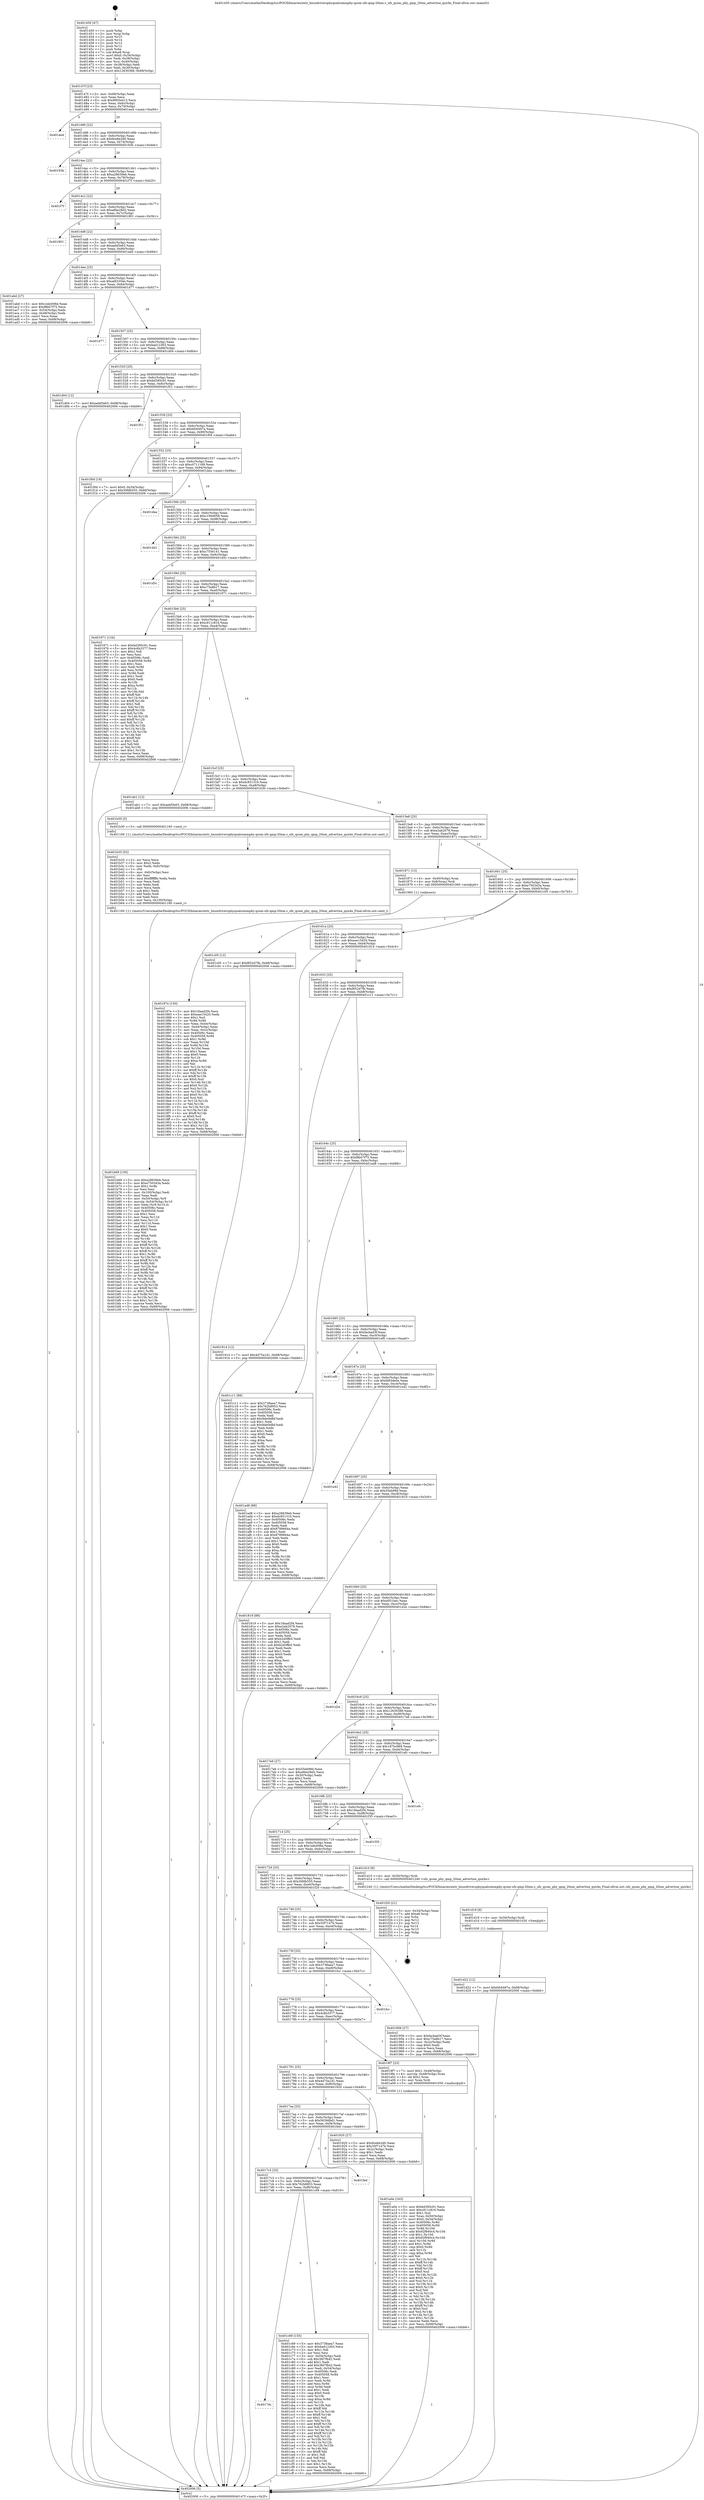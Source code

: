 digraph "0x401450" {
  label = "0x401450 (/mnt/c/Users/mathe/Desktop/tcc/POCII/binaries/extr_linuxdriversphyqualcommphy-qcom-ufs-qmp-20nm.c_ufs_qcom_phy_qmp_20nm_advertise_quirks_Final-ollvm.out::main(0))"
  labelloc = "t"
  node[shape=record]

  Entry [label="",width=0.3,height=0.3,shape=circle,fillcolor=black,style=filled]
  "0x40147f" [label="{
     0x40147f [23]\l
     | [instrs]\l
     &nbsp;&nbsp;0x40147f \<+3\>: mov -0x68(%rbp),%eax\l
     &nbsp;&nbsp;0x401482 \<+2\>: mov %eax,%ecx\l
     &nbsp;&nbsp;0x401484 \<+6\>: sub $0x9905e413,%ecx\l
     &nbsp;&nbsp;0x40148a \<+3\>: mov %eax,-0x6c(%rbp)\l
     &nbsp;&nbsp;0x40148d \<+3\>: mov %ecx,-0x70(%rbp)\l
     &nbsp;&nbsp;0x401490 \<+6\>: je 0000000000401ee4 \<main+0xa94\>\l
  }"]
  "0x401ee4" [label="{
     0x401ee4\l
  }", style=dashed]
  "0x401496" [label="{
     0x401496 [22]\l
     | [instrs]\l
     &nbsp;&nbsp;0x401496 \<+5\>: jmp 000000000040149b \<main+0x4b\>\l
     &nbsp;&nbsp;0x40149b \<+3\>: mov -0x6c(%rbp),%eax\l
     &nbsp;&nbsp;0x40149e \<+5\>: sub $0x9ce6e2d0,%eax\l
     &nbsp;&nbsp;0x4014a3 \<+3\>: mov %eax,-0x74(%rbp)\l
     &nbsp;&nbsp;0x4014a6 \<+6\>: je 000000000040193b \<main+0x4eb\>\l
  }"]
  Exit [label="",width=0.3,height=0.3,shape=circle,fillcolor=black,style=filled,peripheries=2]
  "0x40193b" [label="{
     0x40193b\l
  }", style=dashed]
  "0x4014ac" [label="{
     0x4014ac [22]\l
     | [instrs]\l
     &nbsp;&nbsp;0x4014ac \<+5\>: jmp 00000000004014b1 \<main+0x61\>\l
     &nbsp;&nbsp;0x4014b1 \<+3\>: mov -0x6c(%rbp),%eax\l
     &nbsp;&nbsp;0x4014b4 \<+5\>: sub $0xa28639eb,%eax\l
     &nbsp;&nbsp;0x4014b9 \<+3\>: mov %eax,-0x78(%rbp)\l
     &nbsp;&nbsp;0x4014bc \<+6\>: je 0000000000401f7f \<main+0xb2f\>\l
  }"]
  "0x401d22" [label="{
     0x401d22 [12]\l
     | [instrs]\l
     &nbsp;&nbsp;0x401d22 \<+7\>: movl $0xbfc6497a,-0x68(%rbp)\l
     &nbsp;&nbsp;0x401d29 \<+5\>: jmp 0000000000402006 \<main+0xbb6\>\l
  }"]
  "0x401f7f" [label="{
     0x401f7f\l
  }", style=dashed]
  "0x4014c2" [label="{
     0x4014c2 [22]\l
     | [instrs]\l
     &nbsp;&nbsp;0x4014c2 \<+5\>: jmp 00000000004014c7 \<main+0x77\>\l
     &nbsp;&nbsp;0x4014c7 \<+3\>: mov -0x6c(%rbp),%eax\l
     &nbsp;&nbsp;0x4014ca \<+5\>: sub $0xa6be28d2,%eax\l
     &nbsp;&nbsp;0x4014cf \<+3\>: mov %eax,-0x7c(%rbp)\l
     &nbsp;&nbsp;0x4014d2 \<+6\>: je 0000000000401801 \<main+0x3b1\>\l
  }"]
  "0x401d19" [label="{
     0x401d19 [9]\l
     | [instrs]\l
     &nbsp;&nbsp;0x401d19 \<+4\>: mov -0x50(%rbp),%rdi\l
     &nbsp;&nbsp;0x401d1d \<+5\>: call 0000000000401030 \<free@plt\>\l
     | [calls]\l
     &nbsp;&nbsp;0x401030 \{1\} (unknown)\l
  }"]
  "0x401801" [label="{
     0x401801\l
  }", style=dashed]
  "0x4014d8" [label="{
     0x4014d8 [22]\l
     | [instrs]\l
     &nbsp;&nbsp;0x4014d8 \<+5\>: jmp 00000000004014dd \<main+0x8d\>\l
     &nbsp;&nbsp;0x4014dd \<+3\>: mov -0x6c(%rbp),%eax\l
     &nbsp;&nbsp;0x4014e0 \<+5\>: sub $0xaebf3e63,%eax\l
     &nbsp;&nbsp;0x4014e5 \<+3\>: mov %eax,-0x80(%rbp)\l
     &nbsp;&nbsp;0x4014e8 \<+6\>: je 0000000000401abd \<main+0x66d\>\l
  }"]
  "0x4017dc" [label="{
     0x4017dc\l
  }", style=dashed]
  "0x401abd" [label="{
     0x401abd [27]\l
     | [instrs]\l
     &nbsp;&nbsp;0x401abd \<+5\>: mov $0x1edc006e,%eax\l
     &nbsp;&nbsp;0x401ac2 \<+5\>: mov $0xf8b07f75,%ecx\l
     &nbsp;&nbsp;0x401ac7 \<+3\>: mov -0x54(%rbp),%edx\l
     &nbsp;&nbsp;0x401aca \<+3\>: cmp -0x48(%rbp),%edx\l
     &nbsp;&nbsp;0x401acd \<+3\>: cmovl %ecx,%eax\l
     &nbsp;&nbsp;0x401ad0 \<+3\>: mov %eax,-0x68(%rbp)\l
     &nbsp;&nbsp;0x401ad3 \<+5\>: jmp 0000000000402006 \<main+0xbb6\>\l
  }"]
  "0x4014ee" [label="{
     0x4014ee [25]\l
     | [instrs]\l
     &nbsp;&nbsp;0x4014ee \<+5\>: jmp 00000000004014f3 \<main+0xa3\>\l
     &nbsp;&nbsp;0x4014f3 \<+3\>: mov -0x6c(%rbp),%eax\l
     &nbsp;&nbsp;0x4014f6 \<+5\>: sub $0xafd3354e,%eax\l
     &nbsp;&nbsp;0x4014fb \<+6\>: mov %eax,-0x84(%rbp)\l
     &nbsp;&nbsp;0x401501 \<+6\>: je 0000000000401d77 \<main+0x927\>\l
  }"]
  "0x401c69" [label="{
     0x401c69 [155]\l
     | [instrs]\l
     &nbsp;&nbsp;0x401c69 \<+5\>: mov $0x3738aea7,%eax\l
     &nbsp;&nbsp;0x401c6e \<+5\>: mov $0xbad12363,%ecx\l
     &nbsp;&nbsp;0x401c73 \<+2\>: mov $0x1,%dl\l
     &nbsp;&nbsp;0x401c75 \<+2\>: xor %esi,%esi\l
     &nbsp;&nbsp;0x401c77 \<+3\>: mov -0x54(%rbp),%edi\l
     &nbsp;&nbsp;0x401c7a \<+6\>: sub $0x3fd7fb42,%edi\l
     &nbsp;&nbsp;0x401c80 \<+3\>: add $0x1,%edi\l
     &nbsp;&nbsp;0x401c83 \<+6\>: add $0x3fd7fb42,%edi\l
     &nbsp;&nbsp;0x401c89 \<+3\>: mov %edi,-0x54(%rbp)\l
     &nbsp;&nbsp;0x401c8c \<+7\>: mov 0x40506c,%edi\l
     &nbsp;&nbsp;0x401c93 \<+8\>: mov 0x405058,%r8d\l
     &nbsp;&nbsp;0x401c9b \<+3\>: sub $0x1,%esi\l
     &nbsp;&nbsp;0x401c9e \<+3\>: mov %edi,%r9d\l
     &nbsp;&nbsp;0x401ca1 \<+3\>: add %esi,%r9d\l
     &nbsp;&nbsp;0x401ca4 \<+4\>: imul %r9d,%edi\l
     &nbsp;&nbsp;0x401ca8 \<+3\>: and $0x1,%edi\l
     &nbsp;&nbsp;0x401cab \<+3\>: cmp $0x0,%edi\l
     &nbsp;&nbsp;0x401cae \<+4\>: sete %r10b\l
     &nbsp;&nbsp;0x401cb2 \<+4\>: cmp $0xa,%r8d\l
     &nbsp;&nbsp;0x401cb6 \<+4\>: setl %r11b\l
     &nbsp;&nbsp;0x401cba \<+3\>: mov %r10b,%bl\l
     &nbsp;&nbsp;0x401cbd \<+3\>: xor $0xff,%bl\l
     &nbsp;&nbsp;0x401cc0 \<+3\>: mov %r11b,%r14b\l
     &nbsp;&nbsp;0x401cc3 \<+4\>: xor $0xff,%r14b\l
     &nbsp;&nbsp;0x401cc7 \<+3\>: xor $0x1,%dl\l
     &nbsp;&nbsp;0x401cca \<+3\>: mov %bl,%r15b\l
     &nbsp;&nbsp;0x401ccd \<+4\>: and $0xff,%r15b\l
     &nbsp;&nbsp;0x401cd1 \<+3\>: and %dl,%r10b\l
     &nbsp;&nbsp;0x401cd4 \<+3\>: mov %r14b,%r12b\l
     &nbsp;&nbsp;0x401cd7 \<+4\>: and $0xff,%r12b\l
     &nbsp;&nbsp;0x401cdb \<+3\>: and %dl,%r11b\l
     &nbsp;&nbsp;0x401cde \<+3\>: or %r10b,%r15b\l
     &nbsp;&nbsp;0x401ce1 \<+3\>: or %r11b,%r12b\l
     &nbsp;&nbsp;0x401ce4 \<+3\>: xor %r12b,%r15b\l
     &nbsp;&nbsp;0x401ce7 \<+3\>: or %r14b,%bl\l
     &nbsp;&nbsp;0x401cea \<+3\>: xor $0xff,%bl\l
     &nbsp;&nbsp;0x401ced \<+3\>: or $0x1,%dl\l
     &nbsp;&nbsp;0x401cf0 \<+2\>: and %dl,%bl\l
     &nbsp;&nbsp;0x401cf2 \<+3\>: or %bl,%r15b\l
     &nbsp;&nbsp;0x401cf5 \<+4\>: test $0x1,%r15b\l
     &nbsp;&nbsp;0x401cf9 \<+3\>: cmovne %ecx,%eax\l
     &nbsp;&nbsp;0x401cfc \<+3\>: mov %eax,-0x68(%rbp)\l
     &nbsp;&nbsp;0x401cff \<+5\>: jmp 0000000000402006 \<main+0xbb6\>\l
  }"]
  "0x401d77" [label="{
     0x401d77\l
  }", style=dashed]
  "0x401507" [label="{
     0x401507 [25]\l
     | [instrs]\l
     &nbsp;&nbsp;0x401507 \<+5\>: jmp 000000000040150c \<main+0xbc\>\l
     &nbsp;&nbsp;0x40150c \<+3\>: mov -0x6c(%rbp),%eax\l
     &nbsp;&nbsp;0x40150f \<+5\>: sub $0xbad12363,%eax\l
     &nbsp;&nbsp;0x401514 \<+6\>: mov %eax,-0x88(%rbp)\l
     &nbsp;&nbsp;0x40151a \<+6\>: je 0000000000401d04 \<main+0x8b4\>\l
  }"]
  "0x4017c3" [label="{
     0x4017c3 [25]\l
     | [instrs]\l
     &nbsp;&nbsp;0x4017c3 \<+5\>: jmp 00000000004017c8 \<main+0x378\>\l
     &nbsp;&nbsp;0x4017c8 \<+3\>: mov -0x6c(%rbp),%eax\l
     &nbsp;&nbsp;0x4017cb \<+5\>: sub $0x762b8953,%eax\l
     &nbsp;&nbsp;0x4017d0 \<+6\>: mov %eax,-0xf8(%rbp)\l
     &nbsp;&nbsp;0x4017d6 \<+6\>: je 0000000000401c69 \<main+0x819\>\l
  }"]
  "0x401d04" [label="{
     0x401d04 [12]\l
     | [instrs]\l
     &nbsp;&nbsp;0x401d04 \<+7\>: movl $0xaebf3e63,-0x68(%rbp)\l
     &nbsp;&nbsp;0x401d0b \<+5\>: jmp 0000000000402006 \<main+0xbb6\>\l
  }"]
  "0x401520" [label="{
     0x401520 [25]\l
     | [instrs]\l
     &nbsp;&nbsp;0x401520 \<+5\>: jmp 0000000000401525 \<main+0xd5\>\l
     &nbsp;&nbsp;0x401525 \<+3\>: mov -0x6c(%rbp),%eax\l
     &nbsp;&nbsp;0x401528 \<+5\>: sub $0xbd395c91,%eax\l
     &nbsp;&nbsp;0x40152d \<+6\>: mov %eax,-0x8c(%rbp)\l
     &nbsp;&nbsp;0x401533 \<+6\>: je 0000000000401f51 \<main+0xb01\>\l
  }"]
  "0x401fed" [label="{
     0x401fed\l
  }", style=dashed]
  "0x401f51" [label="{
     0x401f51\l
  }", style=dashed]
  "0x401539" [label="{
     0x401539 [25]\l
     | [instrs]\l
     &nbsp;&nbsp;0x401539 \<+5\>: jmp 000000000040153e \<main+0xee\>\l
     &nbsp;&nbsp;0x40153e \<+3\>: mov -0x6c(%rbp),%eax\l
     &nbsp;&nbsp;0x401541 \<+5\>: sub $0xbfc6497a,%eax\l
     &nbsp;&nbsp;0x401546 \<+6\>: mov %eax,-0x90(%rbp)\l
     &nbsp;&nbsp;0x40154c \<+6\>: je 0000000000401f0d \<main+0xabd\>\l
  }"]
  "0x401b69" [label="{
     0x401b69 [156]\l
     | [instrs]\l
     &nbsp;&nbsp;0x401b69 \<+5\>: mov $0xa28639eb,%ecx\l
     &nbsp;&nbsp;0x401b6e \<+5\>: mov $0xe750343a,%edx\l
     &nbsp;&nbsp;0x401b73 \<+3\>: mov $0x1,%r8b\l
     &nbsp;&nbsp;0x401b76 \<+2\>: xor %esi,%esi\l
     &nbsp;&nbsp;0x401b78 \<+6\>: mov -0x100(%rbp),%edi\l
     &nbsp;&nbsp;0x401b7e \<+3\>: imul %eax,%edi\l
     &nbsp;&nbsp;0x401b81 \<+4\>: mov -0x50(%rbp),%r9\l
     &nbsp;&nbsp;0x401b85 \<+4\>: movslq -0x54(%rbp),%r10\l
     &nbsp;&nbsp;0x401b89 \<+4\>: mov %edi,(%r9,%r10,4)\l
     &nbsp;&nbsp;0x401b8d \<+7\>: mov 0x40506c,%eax\l
     &nbsp;&nbsp;0x401b94 \<+7\>: mov 0x405058,%edi\l
     &nbsp;&nbsp;0x401b9b \<+3\>: sub $0x1,%esi\l
     &nbsp;&nbsp;0x401b9e \<+3\>: mov %eax,%r11d\l
     &nbsp;&nbsp;0x401ba1 \<+3\>: add %esi,%r11d\l
     &nbsp;&nbsp;0x401ba4 \<+4\>: imul %r11d,%eax\l
     &nbsp;&nbsp;0x401ba8 \<+3\>: and $0x1,%eax\l
     &nbsp;&nbsp;0x401bab \<+3\>: cmp $0x0,%eax\l
     &nbsp;&nbsp;0x401bae \<+3\>: sete %bl\l
     &nbsp;&nbsp;0x401bb1 \<+3\>: cmp $0xa,%edi\l
     &nbsp;&nbsp;0x401bb4 \<+4\>: setl %r14b\l
     &nbsp;&nbsp;0x401bb8 \<+3\>: mov %bl,%r15b\l
     &nbsp;&nbsp;0x401bbb \<+4\>: xor $0xff,%r15b\l
     &nbsp;&nbsp;0x401bbf \<+3\>: mov %r14b,%r12b\l
     &nbsp;&nbsp;0x401bc2 \<+4\>: xor $0xff,%r12b\l
     &nbsp;&nbsp;0x401bc6 \<+4\>: xor $0x1,%r8b\l
     &nbsp;&nbsp;0x401bca \<+3\>: mov %r15b,%r13b\l
     &nbsp;&nbsp;0x401bcd \<+4\>: and $0xff,%r13b\l
     &nbsp;&nbsp;0x401bd1 \<+3\>: and %r8b,%bl\l
     &nbsp;&nbsp;0x401bd4 \<+3\>: mov %r12b,%al\l
     &nbsp;&nbsp;0x401bd7 \<+2\>: and $0xff,%al\l
     &nbsp;&nbsp;0x401bd9 \<+3\>: and %r8b,%r14b\l
     &nbsp;&nbsp;0x401bdc \<+3\>: or %bl,%r13b\l
     &nbsp;&nbsp;0x401bdf \<+3\>: or %r14b,%al\l
     &nbsp;&nbsp;0x401be2 \<+3\>: xor %al,%r13b\l
     &nbsp;&nbsp;0x401be5 \<+3\>: or %r12b,%r15b\l
     &nbsp;&nbsp;0x401be8 \<+4\>: xor $0xff,%r15b\l
     &nbsp;&nbsp;0x401bec \<+4\>: or $0x1,%r8b\l
     &nbsp;&nbsp;0x401bf0 \<+3\>: and %r8b,%r15b\l
     &nbsp;&nbsp;0x401bf3 \<+3\>: or %r15b,%r13b\l
     &nbsp;&nbsp;0x401bf6 \<+4\>: test $0x1,%r13b\l
     &nbsp;&nbsp;0x401bfa \<+3\>: cmovne %edx,%ecx\l
     &nbsp;&nbsp;0x401bfd \<+3\>: mov %ecx,-0x68(%rbp)\l
     &nbsp;&nbsp;0x401c00 \<+5\>: jmp 0000000000402006 \<main+0xbb6\>\l
  }"]
  "0x401f0d" [label="{
     0x401f0d [19]\l
     | [instrs]\l
     &nbsp;&nbsp;0x401f0d \<+7\>: movl $0x0,-0x34(%rbp)\l
     &nbsp;&nbsp;0x401f14 \<+7\>: movl $0x30fdb555,-0x68(%rbp)\l
     &nbsp;&nbsp;0x401f1b \<+5\>: jmp 0000000000402006 \<main+0xbb6\>\l
  }"]
  "0x401552" [label="{
     0x401552 [25]\l
     | [instrs]\l
     &nbsp;&nbsp;0x401552 \<+5\>: jmp 0000000000401557 \<main+0x107\>\l
     &nbsp;&nbsp;0x401557 \<+3\>: mov -0x6c(%rbp),%eax\l
     &nbsp;&nbsp;0x40155a \<+5\>: sub $0xc0711169,%eax\l
     &nbsp;&nbsp;0x40155f \<+6\>: mov %eax,-0x94(%rbp)\l
     &nbsp;&nbsp;0x401565 \<+6\>: je 0000000000401dea \<main+0x99a\>\l
  }"]
  "0x401b35" [label="{
     0x401b35 [52]\l
     | [instrs]\l
     &nbsp;&nbsp;0x401b35 \<+2\>: xor %ecx,%ecx\l
     &nbsp;&nbsp;0x401b37 \<+5\>: mov $0x2,%edx\l
     &nbsp;&nbsp;0x401b3c \<+6\>: mov %edx,-0xfc(%rbp)\l
     &nbsp;&nbsp;0x401b42 \<+1\>: cltd\l
     &nbsp;&nbsp;0x401b43 \<+6\>: mov -0xfc(%rbp),%esi\l
     &nbsp;&nbsp;0x401b49 \<+2\>: idiv %esi\l
     &nbsp;&nbsp;0x401b4b \<+6\>: imul $0xfffffffe,%edx,%edx\l
     &nbsp;&nbsp;0x401b51 \<+2\>: mov %ecx,%edi\l
     &nbsp;&nbsp;0x401b53 \<+2\>: sub %edx,%edi\l
     &nbsp;&nbsp;0x401b55 \<+2\>: mov %ecx,%edx\l
     &nbsp;&nbsp;0x401b57 \<+3\>: sub $0x1,%edx\l
     &nbsp;&nbsp;0x401b5a \<+2\>: add %edx,%edi\l
     &nbsp;&nbsp;0x401b5c \<+2\>: sub %edi,%ecx\l
     &nbsp;&nbsp;0x401b5e \<+6\>: mov %ecx,-0x100(%rbp)\l
     &nbsp;&nbsp;0x401b64 \<+5\>: call 0000000000401160 \<next_i\>\l
     | [calls]\l
     &nbsp;&nbsp;0x401160 \{1\} (/mnt/c/Users/mathe/Desktop/tcc/POCII/binaries/extr_linuxdriversphyqualcommphy-qcom-ufs-qmp-20nm.c_ufs_qcom_phy_qmp_20nm_advertise_quirks_Final-ollvm.out::next_i)\l
  }"]
  "0x401dea" [label="{
     0x401dea\l
  }", style=dashed]
  "0x40156b" [label="{
     0x40156b [25]\l
     | [instrs]\l
     &nbsp;&nbsp;0x40156b \<+5\>: jmp 0000000000401570 \<main+0x120\>\l
     &nbsp;&nbsp;0x401570 \<+3\>: mov -0x6c(%rbp),%eax\l
     &nbsp;&nbsp;0x401573 \<+5\>: sub $0xc190d058,%eax\l
     &nbsp;&nbsp;0x401578 \<+6\>: mov %eax,-0x98(%rbp)\l
     &nbsp;&nbsp;0x40157e \<+6\>: je 0000000000401dd1 \<main+0x981\>\l
  }"]
  "0x401a0e" [label="{
     0x401a0e [163]\l
     | [instrs]\l
     &nbsp;&nbsp;0x401a0e \<+5\>: mov $0xbd395c91,%ecx\l
     &nbsp;&nbsp;0x401a13 \<+5\>: mov $0xc911c816,%edx\l
     &nbsp;&nbsp;0x401a18 \<+3\>: mov $0x1,%sil\l
     &nbsp;&nbsp;0x401a1b \<+4\>: mov %rax,-0x50(%rbp)\l
     &nbsp;&nbsp;0x401a1f \<+7\>: movl $0x0,-0x54(%rbp)\l
     &nbsp;&nbsp;0x401a26 \<+8\>: mov 0x40506c,%r8d\l
     &nbsp;&nbsp;0x401a2e \<+8\>: mov 0x405058,%r9d\l
     &nbsp;&nbsp;0x401a36 \<+3\>: mov %r8d,%r10d\l
     &nbsp;&nbsp;0x401a39 \<+7\>: add $0x92f940c4,%r10d\l
     &nbsp;&nbsp;0x401a40 \<+4\>: sub $0x1,%r10d\l
     &nbsp;&nbsp;0x401a44 \<+7\>: sub $0x92f940c4,%r10d\l
     &nbsp;&nbsp;0x401a4b \<+4\>: imul %r10d,%r8d\l
     &nbsp;&nbsp;0x401a4f \<+4\>: and $0x1,%r8d\l
     &nbsp;&nbsp;0x401a53 \<+4\>: cmp $0x0,%r8d\l
     &nbsp;&nbsp;0x401a57 \<+4\>: sete %r11b\l
     &nbsp;&nbsp;0x401a5b \<+4\>: cmp $0xa,%r9d\l
     &nbsp;&nbsp;0x401a5f \<+3\>: setl %bl\l
     &nbsp;&nbsp;0x401a62 \<+3\>: mov %r11b,%r14b\l
     &nbsp;&nbsp;0x401a65 \<+4\>: xor $0xff,%r14b\l
     &nbsp;&nbsp;0x401a69 \<+3\>: mov %bl,%r15b\l
     &nbsp;&nbsp;0x401a6c \<+4\>: xor $0xff,%r15b\l
     &nbsp;&nbsp;0x401a70 \<+4\>: xor $0x0,%sil\l
     &nbsp;&nbsp;0x401a74 \<+3\>: mov %r14b,%r12b\l
     &nbsp;&nbsp;0x401a77 \<+4\>: and $0x0,%r12b\l
     &nbsp;&nbsp;0x401a7b \<+3\>: and %sil,%r11b\l
     &nbsp;&nbsp;0x401a7e \<+3\>: mov %r15b,%r13b\l
     &nbsp;&nbsp;0x401a81 \<+4\>: and $0x0,%r13b\l
     &nbsp;&nbsp;0x401a85 \<+3\>: and %sil,%bl\l
     &nbsp;&nbsp;0x401a88 \<+3\>: or %r11b,%r12b\l
     &nbsp;&nbsp;0x401a8b \<+3\>: or %bl,%r13b\l
     &nbsp;&nbsp;0x401a8e \<+3\>: xor %r13b,%r12b\l
     &nbsp;&nbsp;0x401a91 \<+3\>: or %r15b,%r14b\l
     &nbsp;&nbsp;0x401a94 \<+4\>: xor $0xff,%r14b\l
     &nbsp;&nbsp;0x401a98 \<+4\>: or $0x0,%sil\l
     &nbsp;&nbsp;0x401a9c \<+3\>: and %sil,%r14b\l
     &nbsp;&nbsp;0x401a9f \<+3\>: or %r14b,%r12b\l
     &nbsp;&nbsp;0x401aa2 \<+4\>: test $0x1,%r12b\l
     &nbsp;&nbsp;0x401aa6 \<+3\>: cmovne %edx,%ecx\l
     &nbsp;&nbsp;0x401aa9 \<+3\>: mov %ecx,-0x68(%rbp)\l
     &nbsp;&nbsp;0x401aac \<+5\>: jmp 0000000000402006 \<main+0xbb6\>\l
  }"]
  "0x401dd1" [label="{
     0x401dd1\l
  }", style=dashed]
  "0x401584" [label="{
     0x401584 [25]\l
     | [instrs]\l
     &nbsp;&nbsp;0x401584 \<+5\>: jmp 0000000000401589 \<main+0x139\>\l
     &nbsp;&nbsp;0x401589 \<+3\>: mov -0x6c(%rbp),%eax\l
     &nbsp;&nbsp;0x40158c \<+5\>: sub $0xc7556141,%eax\l
     &nbsp;&nbsp;0x401591 \<+6\>: mov %eax,-0x9c(%rbp)\l
     &nbsp;&nbsp;0x401597 \<+6\>: je 0000000000401d5c \<main+0x90c\>\l
  }"]
  "0x4017aa" [label="{
     0x4017aa [25]\l
     | [instrs]\l
     &nbsp;&nbsp;0x4017aa \<+5\>: jmp 00000000004017af \<main+0x35f\>\l
     &nbsp;&nbsp;0x4017af \<+3\>: mov -0x6c(%rbp),%eax\l
     &nbsp;&nbsp;0x4017b2 \<+5\>: sub $0x5639dbd1,%eax\l
     &nbsp;&nbsp;0x4017b7 \<+6\>: mov %eax,-0xf4(%rbp)\l
     &nbsp;&nbsp;0x4017bd \<+6\>: je 0000000000401fed \<main+0xb9d\>\l
  }"]
  "0x401d5c" [label="{
     0x401d5c\l
  }", style=dashed]
  "0x40159d" [label="{
     0x40159d [25]\l
     | [instrs]\l
     &nbsp;&nbsp;0x40159d \<+5\>: jmp 00000000004015a2 \<main+0x152\>\l
     &nbsp;&nbsp;0x4015a2 \<+3\>: mov -0x6c(%rbp),%eax\l
     &nbsp;&nbsp;0x4015a5 \<+5\>: sub $0xc75a8b17,%eax\l
     &nbsp;&nbsp;0x4015aa \<+6\>: mov %eax,-0xa0(%rbp)\l
     &nbsp;&nbsp;0x4015b0 \<+6\>: je 0000000000401971 \<main+0x521\>\l
  }"]
  "0x401920" [label="{
     0x401920 [27]\l
     | [instrs]\l
     &nbsp;&nbsp;0x401920 \<+5\>: mov $0x9ce6e2d0,%eax\l
     &nbsp;&nbsp;0x401925 \<+5\>: mov $0x35f7147b,%ecx\l
     &nbsp;&nbsp;0x40192a \<+3\>: mov -0x2c(%rbp),%edx\l
     &nbsp;&nbsp;0x40192d \<+3\>: cmp $0x1,%edx\l
     &nbsp;&nbsp;0x401930 \<+3\>: cmovl %ecx,%eax\l
     &nbsp;&nbsp;0x401933 \<+3\>: mov %eax,-0x68(%rbp)\l
     &nbsp;&nbsp;0x401936 \<+5\>: jmp 0000000000402006 \<main+0xbb6\>\l
  }"]
  "0x401971" [label="{
     0x401971 [134]\l
     | [instrs]\l
     &nbsp;&nbsp;0x401971 \<+5\>: mov $0xbd395c91,%eax\l
     &nbsp;&nbsp;0x401976 \<+5\>: mov $0x4c6b3377,%ecx\l
     &nbsp;&nbsp;0x40197b \<+2\>: mov $0x1,%dl\l
     &nbsp;&nbsp;0x40197d \<+2\>: xor %esi,%esi\l
     &nbsp;&nbsp;0x40197f \<+7\>: mov 0x40506c,%edi\l
     &nbsp;&nbsp;0x401986 \<+8\>: mov 0x405058,%r8d\l
     &nbsp;&nbsp;0x40198e \<+3\>: sub $0x1,%esi\l
     &nbsp;&nbsp;0x401991 \<+3\>: mov %edi,%r9d\l
     &nbsp;&nbsp;0x401994 \<+3\>: add %esi,%r9d\l
     &nbsp;&nbsp;0x401997 \<+4\>: imul %r9d,%edi\l
     &nbsp;&nbsp;0x40199b \<+3\>: and $0x1,%edi\l
     &nbsp;&nbsp;0x40199e \<+3\>: cmp $0x0,%edi\l
     &nbsp;&nbsp;0x4019a1 \<+4\>: sete %r10b\l
     &nbsp;&nbsp;0x4019a5 \<+4\>: cmp $0xa,%r8d\l
     &nbsp;&nbsp;0x4019a9 \<+4\>: setl %r11b\l
     &nbsp;&nbsp;0x4019ad \<+3\>: mov %r10b,%bl\l
     &nbsp;&nbsp;0x4019b0 \<+3\>: xor $0xff,%bl\l
     &nbsp;&nbsp;0x4019b3 \<+3\>: mov %r11b,%r14b\l
     &nbsp;&nbsp;0x4019b6 \<+4\>: xor $0xff,%r14b\l
     &nbsp;&nbsp;0x4019ba \<+3\>: xor $0x1,%dl\l
     &nbsp;&nbsp;0x4019bd \<+3\>: mov %bl,%r15b\l
     &nbsp;&nbsp;0x4019c0 \<+4\>: and $0xff,%r15b\l
     &nbsp;&nbsp;0x4019c4 \<+3\>: and %dl,%r10b\l
     &nbsp;&nbsp;0x4019c7 \<+3\>: mov %r14b,%r12b\l
     &nbsp;&nbsp;0x4019ca \<+4\>: and $0xff,%r12b\l
     &nbsp;&nbsp;0x4019ce \<+3\>: and %dl,%r11b\l
     &nbsp;&nbsp;0x4019d1 \<+3\>: or %r10b,%r15b\l
     &nbsp;&nbsp;0x4019d4 \<+3\>: or %r11b,%r12b\l
     &nbsp;&nbsp;0x4019d7 \<+3\>: xor %r12b,%r15b\l
     &nbsp;&nbsp;0x4019da \<+3\>: or %r14b,%bl\l
     &nbsp;&nbsp;0x4019dd \<+3\>: xor $0xff,%bl\l
     &nbsp;&nbsp;0x4019e0 \<+3\>: or $0x1,%dl\l
     &nbsp;&nbsp;0x4019e3 \<+2\>: and %dl,%bl\l
     &nbsp;&nbsp;0x4019e5 \<+3\>: or %bl,%r15b\l
     &nbsp;&nbsp;0x4019e8 \<+4\>: test $0x1,%r15b\l
     &nbsp;&nbsp;0x4019ec \<+3\>: cmovne %ecx,%eax\l
     &nbsp;&nbsp;0x4019ef \<+3\>: mov %eax,-0x68(%rbp)\l
     &nbsp;&nbsp;0x4019f2 \<+5\>: jmp 0000000000402006 \<main+0xbb6\>\l
  }"]
  "0x4015b6" [label="{
     0x4015b6 [25]\l
     | [instrs]\l
     &nbsp;&nbsp;0x4015b6 \<+5\>: jmp 00000000004015bb \<main+0x16b\>\l
     &nbsp;&nbsp;0x4015bb \<+3\>: mov -0x6c(%rbp),%eax\l
     &nbsp;&nbsp;0x4015be \<+5\>: sub $0xc911c816,%eax\l
     &nbsp;&nbsp;0x4015c3 \<+6\>: mov %eax,-0xa4(%rbp)\l
     &nbsp;&nbsp;0x4015c9 \<+6\>: je 0000000000401ab1 \<main+0x661\>\l
  }"]
  "0x401791" [label="{
     0x401791 [25]\l
     | [instrs]\l
     &nbsp;&nbsp;0x401791 \<+5\>: jmp 0000000000401796 \<main+0x346\>\l
     &nbsp;&nbsp;0x401796 \<+3\>: mov -0x6c(%rbp),%eax\l
     &nbsp;&nbsp;0x401799 \<+5\>: sub $0x4d75a1d1,%eax\l
     &nbsp;&nbsp;0x40179e \<+6\>: mov %eax,-0xf0(%rbp)\l
     &nbsp;&nbsp;0x4017a4 \<+6\>: je 0000000000401920 \<main+0x4d0\>\l
  }"]
  "0x401ab1" [label="{
     0x401ab1 [12]\l
     | [instrs]\l
     &nbsp;&nbsp;0x401ab1 \<+7\>: movl $0xaebf3e63,-0x68(%rbp)\l
     &nbsp;&nbsp;0x401ab8 \<+5\>: jmp 0000000000402006 \<main+0xbb6\>\l
  }"]
  "0x4015cf" [label="{
     0x4015cf [25]\l
     | [instrs]\l
     &nbsp;&nbsp;0x4015cf \<+5\>: jmp 00000000004015d4 \<main+0x184\>\l
     &nbsp;&nbsp;0x4015d4 \<+3\>: mov -0x6c(%rbp),%eax\l
     &nbsp;&nbsp;0x4015d7 \<+5\>: sub $0xdc951310,%eax\l
     &nbsp;&nbsp;0x4015dc \<+6\>: mov %eax,-0xa8(%rbp)\l
     &nbsp;&nbsp;0x4015e2 \<+6\>: je 0000000000401b30 \<main+0x6e0\>\l
  }"]
  "0x4019f7" [label="{
     0x4019f7 [23]\l
     | [instrs]\l
     &nbsp;&nbsp;0x4019f7 \<+7\>: movl $0x1,-0x48(%rbp)\l
     &nbsp;&nbsp;0x4019fe \<+4\>: movslq -0x48(%rbp),%rax\l
     &nbsp;&nbsp;0x401a02 \<+4\>: shl $0x2,%rax\l
     &nbsp;&nbsp;0x401a06 \<+3\>: mov %rax,%rdi\l
     &nbsp;&nbsp;0x401a09 \<+5\>: call 0000000000401050 \<malloc@plt\>\l
     | [calls]\l
     &nbsp;&nbsp;0x401050 \{1\} (unknown)\l
  }"]
  "0x401b30" [label="{
     0x401b30 [5]\l
     | [instrs]\l
     &nbsp;&nbsp;0x401b30 \<+5\>: call 0000000000401160 \<next_i\>\l
     | [calls]\l
     &nbsp;&nbsp;0x401160 \{1\} (/mnt/c/Users/mathe/Desktop/tcc/POCII/binaries/extr_linuxdriversphyqualcommphy-qcom-ufs-qmp-20nm.c_ufs_qcom_phy_qmp_20nm_advertise_quirks_Final-ollvm.out::next_i)\l
  }"]
  "0x4015e8" [label="{
     0x4015e8 [25]\l
     | [instrs]\l
     &nbsp;&nbsp;0x4015e8 \<+5\>: jmp 00000000004015ed \<main+0x19d\>\l
     &nbsp;&nbsp;0x4015ed \<+3\>: mov -0x6c(%rbp),%eax\l
     &nbsp;&nbsp;0x4015f0 \<+5\>: sub $0xe2ab2078,%eax\l
     &nbsp;&nbsp;0x4015f5 \<+6\>: mov %eax,-0xac(%rbp)\l
     &nbsp;&nbsp;0x4015fb \<+6\>: je 0000000000401871 \<main+0x421\>\l
  }"]
  "0x401778" [label="{
     0x401778 [25]\l
     | [instrs]\l
     &nbsp;&nbsp;0x401778 \<+5\>: jmp 000000000040177d \<main+0x32d\>\l
     &nbsp;&nbsp;0x40177d \<+3\>: mov -0x6c(%rbp),%eax\l
     &nbsp;&nbsp;0x401780 \<+5\>: sub $0x4c6b3377,%eax\l
     &nbsp;&nbsp;0x401785 \<+6\>: mov %eax,-0xec(%rbp)\l
     &nbsp;&nbsp;0x40178b \<+6\>: je 00000000004019f7 \<main+0x5a7\>\l
  }"]
  "0x401871" [label="{
     0x401871 [13]\l
     | [instrs]\l
     &nbsp;&nbsp;0x401871 \<+4\>: mov -0x40(%rbp),%rax\l
     &nbsp;&nbsp;0x401875 \<+4\>: mov 0x8(%rax),%rdi\l
     &nbsp;&nbsp;0x401879 \<+5\>: call 0000000000401060 \<atoi@plt\>\l
     | [calls]\l
     &nbsp;&nbsp;0x401060 \{1\} (unknown)\l
  }"]
  "0x401601" [label="{
     0x401601 [25]\l
     | [instrs]\l
     &nbsp;&nbsp;0x401601 \<+5\>: jmp 0000000000401606 \<main+0x1b6\>\l
     &nbsp;&nbsp;0x401606 \<+3\>: mov -0x6c(%rbp),%eax\l
     &nbsp;&nbsp;0x401609 \<+5\>: sub $0xe750343a,%eax\l
     &nbsp;&nbsp;0x40160e \<+6\>: mov %eax,-0xb0(%rbp)\l
     &nbsp;&nbsp;0x401614 \<+6\>: je 0000000000401c05 \<main+0x7b5\>\l
  }"]
  "0x401fcc" [label="{
     0x401fcc\l
  }", style=dashed]
  "0x401c05" [label="{
     0x401c05 [12]\l
     | [instrs]\l
     &nbsp;&nbsp;0x401c05 \<+7\>: movl $0xf652d7fb,-0x68(%rbp)\l
     &nbsp;&nbsp;0x401c0c \<+5\>: jmp 0000000000402006 \<main+0xbb6\>\l
  }"]
  "0x40161a" [label="{
     0x40161a [25]\l
     | [instrs]\l
     &nbsp;&nbsp;0x40161a \<+5\>: jmp 000000000040161f \<main+0x1cf\>\l
     &nbsp;&nbsp;0x40161f \<+3\>: mov -0x6c(%rbp),%eax\l
     &nbsp;&nbsp;0x401622 \<+5\>: sub $0xeae15420,%eax\l
     &nbsp;&nbsp;0x401627 \<+6\>: mov %eax,-0xb4(%rbp)\l
     &nbsp;&nbsp;0x40162d \<+6\>: je 0000000000401914 \<main+0x4c4\>\l
  }"]
  "0x40175f" [label="{
     0x40175f [25]\l
     | [instrs]\l
     &nbsp;&nbsp;0x40175f \<+5\>: jmp 0000000000401764 \<main+0x314\>\l
     &nbsp;&nbsp;0x401764 \<+3\>: mov -0x6c(%rbp),%eax\l
     &nbsp;&nbsp;0x401767 \<+5\>: sub $0x3738aea7,%eax\l
     &nbsp;&nbsp;0x40176c \<+6\>: mov %eax,-0xe8(%rbp)\l
     &nbsp;&nbsp;0x401772 \<+6\>: je 0000000000401fcc \<main+0xb7c\>\l
  }"]
  "0x401914" [label="{
     0x401914 [12]\l
     | [instrs]\l
     &nbsp;&nbsp;0x401914 \<+7\>: movl $0x4d75a1d1,-0x68(%rbp)\l
     &nbsp;&nbsp;0x40191b \<+5\>: jmp 0000000000402006 \<main+0xbb6\>\l
  }"]
  "0x401633" [label="{
     0x401633 [25]\l
     | [instrs]\l
     &nbsp;&nbsp;0x401633 \<+5\>: jmp 0000000000401638 \<main+0x1e8\>\l
     &nbsp;&nbsp;0x401638 \<+3\>: mov -0x6c(%rbp),%eax\l
     &nbsp;&nbsp;0x40163b \<+5\>: sub $0xf652d7fb,%eax\l
     &nbsp;&nbsp;0x401640 \<+6\>: mov %eax,-0xb8(%rbp)\l
     &nbsp;&nbsp;0x401646 \<+6\>: je 0000000000401c11 \<main+0x7c1\>\l
  }"]
  "0x401956" [label="{
     0x401956 [27]\l
     | [instrs]\l
     &nbsp;&nbsp;0x401956 \<+5\>: mov $0xfacbad3f,%eax\l
     &nbsp;&nbsp;0x40195b \<+5\>: mov $0xc75a8b17,%ecx\l
     &nbsp;&nbsp;0x401960 \<+3\>: mov -0x2c(%rbp),%edx\l
     &nbsp;&nbsp;0x401963 \<+3\>: cmp $0x0,%edx\l
     &nbsp;&nbsp;0x401966 \<+3\>: cmove %ecx,%eax\l
     &nbsp;&nbsp;0x401969 \<+3\>: mov %eax,-0x68(%rbp)\l
     &nbsp;&nbsp;0x40196c \<+5\>: jmp 0000000000402006 \<main+0xbb6\>\l
  }"]
  "0x401c11" [label="{
     0x401c11 [88]\l
     | [instrs]\l
     &nbsp;&nbsp;0x401c11 \<+5\>: mov $0x3738aea7,%eax\l
     &nbsp;&nbsp;0x401c16 \<+5\>: mov $0x762b8953,%ecx\l
     &nbsp;&nbsp;0x401c1b \<+7\>: mov 0x40506c,%edx\l
     &nbsp;&nbsp;0x401c22 \<+7\>: mov 0x405058,%esi\l
     &nbsp;&nbsp;0x401c29 \<+2\>: mov %edx,%edi\l
     &nbsp;&nbsp;0x401c2b \<+6\>: add $0x9de0bfbf,%edi\l
     &nbsp;&nbsp;0x401c31 \<+3\>: sub $0x1,%edi\l
     &nbsp;&nbsp;0x401c34 \<+6\>: sub $0x9de0bfbf,%edi\l
     &nbsp;&nbsp;0x401c3a \<+3\>: imul %edi,%edx\l
     &nbsp;&nbsp;0x401c3d \<+3\>: and $0x1,%edx\l
     &nbsp;&nbsp;0x401c40 \<+3\>: cmp $0x0,%edx\l
     &nbsp;&nbsp;0x401c43 \<+4\>: sete %r8b\l
     &nbsp;&nbsp;0x401c47 \<+3\>: cmp $0xa,%esi\l
     &nbsp;&nbsp;0x401c4a \<+4\>: setl %r9b\l
     &nbsp;&nbsp;0x401c4e \<+3\>: mov %r8b,%r10b\l
     &nbsp;&nbsp;0x401c51 \<+3\>: and %r9b,%r10b\l
     &nbsp;&nbsp;0x401c54 \<+3\>: xor %r9b,%r8b\l
     &nbsp;&nbsp;0x401c57 \<+3\>: or %r8b,%r10b\l
     &nbsp;&nbsp;0x401c5a \<+4\>: test $0x1,%r10b\l
     &nbsp;&nbsp;0x401c5e \<+3\>: cmovne %ecx,%eax\l
     &nbsp;&nbsp;0x401c61 \<+3\>: mov %eax,-0x68(%rbp)\l
     &nbsp;&nbsp;0x401c64 \<+5\>: jmp 0000000000402006 \<main+0xbb6\>\l
  }"]
  "0x40164c" [label="{
     0x40164c [25]\l
     | [instrs]\l
     &nbsp;&nbsp;0x40164c \<+5\>: jmp 0000000000401651 \<main+0x201\>\l
     &nbsp;&nbsp;0x401651 \<+3\>: mov -0x6c(%rbp),%eax\l
     &nbsp;&nbsp;0x401654 \<+5\>: sub $0xf8b07f75,%eax\l
     &nbsp;&nbsp;0x401659 \<+6\>: mov %eax,-0xbc(%rbp)\l
     &nbsp;&nbsp;0x40165f \<+6\>: je 0000000000401ad8 \<main+0x688\>\l
  }"]
  "0x401746" [label="{
     0x401746 [25]\l
     | [instrs]\l
     &nbsp;&nbsp;0x401746 \<+5\>: jmp 000000000040174b \<main+0x2fb\>\l
     &nbsp;&nbsp;0x40174b \<+3\>: mov -0x6c(%rbp),%eax\l
     &nbsp;&nbsp;0x40174e \<+5\>: sub $0x35f7147b,%eax\l
     &nbsp;&nbsp;0x401753 \<+6\>: mov %eax,-0xe4(%rbp)\l
     &nbsp;&nbsp;0x401759 \<+6\>: je 0000000000401956 \<main+0x506\>\l
  }"]
  "0x401ad8" [label="{
     0x401ad8 [88]\l
     | [instrs]\l
     &nbsp;&nbsp;0x401ad8 \<+5\>: mov $0xa28639eb,%eax\l
     &nbsp;&nbsp;0x401add \<+5\>: mov $0xdc951310,%ecx\l
     &nbsp;&nbsp;0x401ae2 \<+7\>: mov 0x40506c,%edx\l
     &nbsp;&nbsp;0x401ae9 \<+7\>: mov 0x405058,%esi\l
     &nbsp;&nbsp;0x401af0 \<+2\>: mov %edx,%edi\l
     &nbsp;&nbsp;0x401af2 \<+6\>: add $0x8789664a,%edi\l
     &nbsp;&nbsp;0x401af8 \<+3\>: sub $0x1,%edi\l
     &nbsp;&nbsp;0x401afb \<+6\>: sub $0x8789664a,%edi\l
     &nbsp;&nbsp;0x401b01 \<+3\>: imul %edi,%edx\l
     &nbsp;&nbsp;0x401b04 \<+3\>: and $0x1,%edx\l
     &nbsp;&nbsp;0x401b07 \<+3\>: cmp $0x0,%edx\l
     &nbsp;&nbsp;0x401b0a \<+4\>: sete %r8b\l
     &nbsp;&nbsp;0x401b0e \<+3\>: cmp $0xa,%esi\l
     &nbsp;&nbsp;0x401b11 \<+4\>: setl %r9b\l
     &nbsp;&nbsp;0x401b15 \<+3\>: mov %r8b,%r10b\l
     &nbsp;&nbsp;0x401b18 \<+3\>: and %r9b,%r10b\l
     &nbsp;&nbsp;0x401b1b \<+3\>: xor %r9b,%r8b\l
     &nbsp;&nbsp;0x401b1e \<+3\>: or %r8b,%r10b\l
     &nbsp;&nbsp;0x401b21 \<+4\>: test $0x1,%r10b\l
     &nbsp;&nbsp;0x401b25 \<+3\>: cmovne %ecx,%eax\l
     &nbsp;&nbsp;0x401b28 \<+3\>: mov %eax,-0x68(%rbp)\l
     &nbsp;&nbsp;0x401b2b \<+5\>: jmp 0000000000402006 \<main+0xbb6\>\l
  }"]
  "0x401665" [label="{
     0x401665 [25]\l
     | [instrs]\l
     &nbsp;&nbsp;0x401665 \<+5\>: jmp 000000000040166a \<main+0x21a\>\l
     &nbsp;&nbsp;0x40166a \<+3\>: mov -0x6c(%rbp),%eax\l
     &nbsp;&nbsp;0x40166d \<+5\>: sub $0xfacbad3f,%eax\l
     &nbsp;&nbsp;0x401672 \<+6\>: mov %eax,-0xc0(%rbp)\l
     &nbsp;&nbsp;0x401678 \<+6\>: je 0000000000401ef0 \<main+0xaa0\>\l
  }"]
  "0x401f20" [label="{
     0x401f20 [21]\l
     | [instrs]\l
     &nbsp;&nbsp;0x401f20 \<+3\>: mov -0x34(%rbp),%eax\l
     &nbsp;&nbsp;0x401f23 \<+7\>: add $0xe8,%rsp\l
     &nbsp;&nbsp;0x401f2a \<+1\>: pop %rbx\l
     &nbsp;&nbsp;0x401f2b \<+2\>: pop %r12\l
     &nbsp;&nbsp;0x401f2d \<+2\>: pop %r13\l
     &nbsp;&nbsp;0x401f2f \<+2\>: pop %r14\l
     &nbsp;&nbsp;0x401f31 \<+2\>: pop %r15\l
     &nbsp;&nbsp;0x401f33 \<+1\>: pop %rbp\l
     &nbsp;&nbsp;0x401f34 \<+1\>: ret\l
  }"]
  "0x401ef0" [label="{
     0x401ef0\l
  }", style=dashed]
  "0x40167e" [label="{
     0x40167e [25]\l
     | [instrs]\l
     &nbsp;&nbsp;0x40167e \<+5\>: jmp 0000000000401683 \<main+0x233\>\l
     &nbsp;&nbsp;0x401683 \<+3\>: mov -0x6c(%rbp),%eax\l
     &nbsp;&nbsp;0x401686 \<+5\>: sub $0xfd93de0e,%eax\l
     &nbsp;&nbsp;0x40168b \<+6\>: mov %eax,-0xc4(%rbp)\l
     &nbsp;&nbsp;0x401691 \<+6\>: je 0000000000401e42 \<main+0x9f2\>\l
  }"]
  "0x40172d" [label="{
     0x40172d [25]\l
     | [instrs]\l
     &nbsp;&nbsp;0x40172d \<+5\>: jmp 0000000000401732 \<main+0x2e2\>\l
     &nbsp;&nbsp;0x401732 \<+3\>: mov -0x6c(%rbp),%eax\l
     &nbsp;&nbsp;0x401735 \<+5\>: sub $0x30fdb555,%eax\l
     &nbsp;&nbsp;0x40173a \<+6\>: mov %eax,-0xe0(%rbp)\l
     &nbsp;&nbsp;0x401740 \<+6\>: je 0000000000401f20 \<main+0xad0\>\l
  }"]
  "0x401e42" [label="{
     0x401e42\l
  }", style=dashed]
  "0x401697" [label="{
     0x401697 [25]\l
     | [instrs]\l
     &nbsp;&nbsp;0x401697 \<+5\>: jmp 000000000040169c \<main+0x24c\>\l
     &nbsp;&nbsp;0x40169c \<+3\>: mov -0x6c(%rbp),%eax\l
     &nbsp;&nbsp;0x40169f \<+5\>: sub $0x55eb99d,%eax\l
     &nbsp;&nbsp;0x4016a4 \<+6\>: mov %eax,-0xc8(%rbp)\l
     &nbsp;&nbsp;0x4016aa \<+6\>: je 0000000000401819 \<main+0x3c9\>\l
  }"]
  "0x401d10" [label="{
     0x401d10 [9]\l
     | [instrs]\l
     &nbsp;&nbsp;0x401d10 \<+4\>: mov -0x50(%rbp),%rdi\l
     &nbsp;&nbsp;0x401d14 \<+5\>: call 0000000000401240 \<ufs_qcom_phy_qmp_20nm_advertise_quirks\>\l
     | [calls]\l
     &nbsp;&nbsp;0x401240 \{1\} (/mnt/c/Users/mathe/Desktop/tcc/POCII/binaries/extr_linuxdriversphyqualcommphy-qcom-ufs-qmp-20nm.c_ufs_qcom_phy_qmp_20nm_advertise_quirks_Final-ollvm.out::ufs_qcom_phy_qmp_20nm_advertise_quirks)\l
  }"]
  "0x401819" [label="{
     0x401819 [88]\l
     | [instrs]\l
     &nbsp;&nbsp;0x401819 \<+5\>: mov $0x18aad2f4,%eax\l
     &nbsp;&nbsp;0x40181e \<+5\>: mov $0xe2ab2078,%ecx\l
     &nbsp;&nbsp;0x401823 \<+7\>: mov 0x40506c,%edx\l
     &nbsp;&nbsp;0x40182a \<+7\>: mov 0x405058,%esi\l
     &nbsp;&nbsp;0x401831 \<+2\>: mov %edx,%edi\l
     &nbsp;&nbsp;0x401833 \<+6\>: add $0xb2d5ffe5,%edi\l
     &nbsp;&nbsp;0x401839 \<+3\>: sub $0x1,%edi\l
     &nbsp;&nbsp;0x40183c \<+6\>: sub $0xb2d5ffe5,%edi\l
     &nbsp;&nbsp;0x401842 \<+3\>: imul %edi,%edx\l
     &nbsp;&nbsp;0x401845 \<+3\>: and $0x1,%edx\l
     &nbsp;&nbsp;0x401848 \<+3\>: cmp $0x0,%edx\l
     &nbsp;&nbsp;0x40184b \<+4\>: sete %r8b\l
     &nbsp;&nbsp;0x40184f \<+3\>: cmp $0xa,%esi\l
     &nbsp;&nbsp;0x401852 \<+4\>: setl %r9b\l
     &nbsp;&nbsp;0x401856 \<+3\>: mov %r8b,%r10b\l
     &nbsp;&nbsp;0x401859 \<+3\>: and %r9b,%r10b\l
     &nbsp;&nbsp;0x40185c \<+3\>: xor %r9b,%r8b\l
     &nbsp;&nbsp;0x40185f \<+3\>: or %r8b,%r10b\l
     &nbsp;&nbsp;0x401862 \<+4\>: test $0x1,%r10b\l
     &nbsp;&nbsp;0x401866 \<+3\>: cmovne %ecx,%eax\l
     &nbsp;&nbsp;0x401869 \<+3\>: mov %eax,-0x68(%rbp)\l
     &nbsp;&nbsp;0x40186c \<+5\>: jmp 0000000000402006 \<main+0xbb6\>\l
  }"]
  "0x4016b0" [label="{
     0x4016b0 [25]\l
     | [instrs]\l
     &nbsp;&nbsp;0x4016b0 \<+5\>: jmp 00000000004016b5 \<main+0x265\>\l
     &nbsp;&nbsp;0x4016b5 \<+3\>: mov -0x6c(%rbp),%eax\l
     &nbsp;&nbsp;0x4016b8 \<+5\>: sub $0xd051bec,%eax\l
     &nbsp;&nbsp;0x4016bd \<+6\>: mov %eax,-0xcc(%rbp)\l
     &nbsp;&nbsp;0x4016c3 \<+6\>: je 0000000000401d2e \<main+0x8de\>\l
  }"]
  "0x401714" [label="{
     0x401714 [25]\l
     | [instrs]\l
     &nbsp;&nbsp;0x401714 \<+5\>: jmp 0000000000401719 \<main+0x2c9\>\l
     &nbsp;&nbsp;0x401719 \<+3\>: mov -0x6c(%rbp),%eax\l
     &nbsp;&nbsp;0x40171c \<+5\>: sub $0x1edc006e,%eax\l
     &nbsp;&nbsp;0x401721 \<+6\>: mov %eax,-0xdc(%rbp)\l
     &nbsp;&nbsp;0x401727 \<+6\>: je 0000000000401d10 \<main+0x8c0\>\l
  }"]
  "0x401d2e" [label="{
     0x401d2e\l
  }", style=dashed]
  "0x4016c9" [label="{
     0x4016c9 [25]\l
     | [instrs]\l
     &nbsp;&nbsp;0x4016c9 \<+5\>: jmp 00000000004016ce \<main+0x27e\>\l
     &nbsp;&nbsp;0x4016ce \<+3\>: mov -0x6c(%rbp),%eax\l
     &nbsp;&nbsp;0x4016d1 \<+5\>: sub $0x12630388,%eax\l
     &nbsp;&nbsp;0x4016d6 \<+6\>: mov %eax,-0xd0(%rbp)\l
     &nbsp;&nbsp;0x4016dc \<+6\>: je 00000000004017e6 \<main+0x396\>\l
  }"]
  "0x401f35" [label="{
     0x401f35\l
  }", style=dashed]
  "0x4017e6" [label="{
     0x4017e6 [27]\l
     | [instrs]\l
     &nbsp;&nbsp;0x4017e6 \<+5\>: mov $0x55eb99d,%eax\l
     &nbsp;&nbsp;0x4017eb \<+5\>: mov $0xa6be28d2,%ecx\l
     &nbsp;&nbsp;0x4017f0 \<+3\>: mov -0x30(%rbp),%edx\l
     &nbsp;&nbsp;0x4017f3 \<+3\>: cmp $0x2,%edx\l
     &nbsp;&nbsp;0x4017f6 \<+3\>: cmovne %ecx,%eax\l
     &nbsp;&nbsp;0x4017f9 \<+3\>: mov %eax,-0x68(%rbp)\l
     &nbsp;&nbsp;0x4017fc \<+5\>: jmp 0000000000402006 \<main+0xbb6\>\l
  }"]
  "0x4016e2" [label="{
     0x4016e2 [25]\l
     | [instrs]\l
     &nbsp;&nbsp;0x4016e2 \<+5\>: jmp 00000000004016e7 \<main+0x297\>\l
     &nbsp;&nbsp;0x4016e7 \<+3\>: mov -0x6c(%rbp),%eax\l
     &nbsp;&nbsp;0x4016ea \<+5\>: sub $0x187bc969,%eax\l
     &nbsp;&nbsp;0x4016ef \<+6\>: mov %eax,-0xd4(%rbp)\l
     &nbsp;&nbsp;0x4016f5 \<+6\>: je 0000000000401efc \<main+0xaac\>\l
  }"]
  "0x402006" [label="{
     0x402006 [5]\l
     | [instrs]\l
     &nbsp;&nbsp;0x402006 \<+5\>: jmp 000000000040147f \<main+0x2f\>\l
  }"]
  "0x401450" [label="{
     0x401450 [47]\l
     | [instrs]\l
     &nbsp;&nbsp;0x401450 \<+1\>: push %rbp\l
     &nbsp;&nbsp;0x401451 \<+3\>: mov %rsp,%rbp\l
     &nbsp;&nbsp;0x401454 \<+2\>: push %r15\l
     &nbsp;&nbsp;0x401456 \<+2\>: push %r14\l
     &nbsp;&nbsp;0x401458 \<+2\>: push %r13\l
     &nbsp;&nbsp;0x40145a \<+2\>: push %r12\l
     &nbsp;&nbsp;0x40145c \<+1\>: push %rbx\l
     &nbsp;&nbsp;0x40145d \<+7\>: sub $0xe8,%rsp\l
     &nbsp;&nbsp;0x401464 \<+7\>: movl $0x0,-0x34(%rbp)\l
     &nbsp;&nbsp;0x40146b \<+3\>: mov %edi,-0x38(%rbp)\l
     &nbsp;&nbsp;0x40146e \<+4\>: mov %rsi,-0x40(%rbp)\l
     &nbsp;&nbsp;0x401472 \<+3\>: mov -0x38(%rbp),%edi\l
     &nbsp;&nbsp;0x401475 \<+3\>: mov %edi,-0x30(%rbp)\l
     &nbsp;&nbsp;0x401478 \<+7\>: movl $0x12630388,-0x68(%rbp)\l
  }"]
  "0x40187e" [label="{
     0x40187e [150]\l
     | [instrs]\l
     &nbsp;&nbsp;0x40187e \<+5\>: mov $0x18aad2f4,%ecx\l
     &nbsp;&nbsp;0x401883 \<+5\>: mov $0xeae15420,%edx\l
     &nbsp;&nbsp;0x401888 \<+3\>: mov $0x1,%sil\l
     &nbsp;&nbsp;0x40188b \<+3\>: xor %r8d,%r8d\l
     &nbsp;&nbsp;0x40188e \<+3\>: mov %eax,-0x44(%rbp)\l
     &nbsp;&nbsp;0x401891 \<+3\>: mov -0x44(%rbp),%eax\l
     &nbsp;&nbsp;0x401894 \<+3\>: mov %eax,-0x2c(%rbp)\l
     &nbsp;&nbsp;0x401897 \<+7\>: mov 0x40506c,%eax\l
     &nbsp;&nbsp;0x40189e \<+8\>: mov 0x405058,%r9d\l
     &nbsp;&nbsp;0x4018a6 \<+4\>: sub $0x1,%r8d\l
     &nbsp;&nbsp;0x4018aa \<+3\>: mov %eax,%r10d\l
     &nbsp;&nbsp;0x4018ad \<+3\>: add %r8d,%r10d\l
     &nbsp;&nbsp;0x4018b0 \<+4\>: imul %r10d,%eax\l
     &nbsp;&nbsp;0x4018b4 \<+3\>: and $0x1,%eax\l
     &nbsp;&nbsp;0x4018b7 \<+3\>: cmp $0x0,%eax\l
     &nbsp;&nbsp;0x4018ba \<+4\>: sete %r11b\l
     &nbsp;&nbsp;0x4018be \<+4\>: cmp $0xa,%r9d\l
     &nbsp;&nbsp;0x4018c2 \<+3\>: setl %bl\l
     &nbsp;&nbsp;0x4018c5 \<+3\>: mov %r11b,%r14b\l
     &nbsp;&nbsp;0x4018c8 \<+4\>: xor $0xff,%r14b\l
     &nbsp;&nbsp;0x4018cc \<+3\>: mov %bl,%r15b\l
     &nbsp;&nbsp;0x4018cf \<+4\>: xor $0xff,%r15b\l
     &nbsp;&nbsp;0x4018d3 \<+4\>: xor $0x0,%sil\l
     &nbsp;&nbsp;0x4018d7 \<+3\>: mov %r14b,%r12b\l
     &nbsp;&nbsp;0x4018da \<+4\>: and $0x0,%r12b\l
     &nbsp;&nbsp;0x4018de \<+3\>: and %sil,%r11b\l
     &nbsp;&nbsp;0x4018e1 \<+3\>: mov %r15b,%r13b\l
     &nbsp;&nbsp;0x4018e4 \<+4\>: and $0x0,%r13b\l
     &nbsp;&nbsp;0x4018e8 \<+3\>: and %sil,%bl\l
     &nbsp;&nbsp;0x4018eb \<+3\>: or %r11b,%r12b\l
     &nbsp;&nbsp;0x4018ee \<+3\>: or %bl,%r13b\l
     &nbsp;&nbsp;0x4018f1 \<+3\>: xor %r13b,%r12b\l
     &nbsp;&nbsp;0x4018f4 \<+3\>: or %r15b,%r14b\l
     &nbsp;&nbsp;0x4018f7 \<+4\>: xor $0xff,%r14b\l
     &nbsp;&nbsp;0x4018fb \<+4\>: or $0x0,%sil\l
     &nbsp;&nbsp;0x4018ff \<+3\>: and %sil,%r14b\l
     &nbsp;&nbsp;0x401902 \<+3\>: or %r14b,%r12b\l
     &nbsp;&nbsp;0x401905 \<+4\>: test $0x1,%r12b\l
     &nbsp;&nbsp;0x401909 \<+3\>: cmovne %edx,%ecx\l
     &nbsp;&nbsp;0x40190c \<+3\>: mov %ecx,-0x68(%rbp)\l
     &nbsp;&nbsp;0x40190f \<+5\>: jmp 0000000000402006 \<main+0xbb6\>\l
  }"]
  "0x4016fb" [label="{
     0x4016fb [25]\l
     | [instrs]\l
     &nbsp;&nbsp;0x4016fb \<+5\>: jmp 0000000000401700 \<main+0x2b0\>\l
     &nbsp;&nbsp;0x401700 \<+3\>: mov -0x6c(%rbp),%eax\l
     &nbsp;&nbsp;0x401703 \<+5\>: sub $0x18aad2f4,%eax\l
     &nbsp;&nbsp;0x401708 \<+6\>: mov %eax,-0xd8(%rbp)\l
     &nbsp;&nbsp;0x40170e \<+6\>: je 0000000000401f35 \<main+0xae5\>\l
  }"]
  "0x401efc" [label="{
     0x401efc\l
  }", style=dashed]
  Entry -> "0x401450" [label=" 1"]
  "0x40147f" -> "0x401ee4" [label=" 0"]
  "0x40147f" -> "0x401496" [label=" 20"]
  "0x401f20" -> Exit [label=" 1"]
  "0x401496" -> "0x40193b" [label=" 0"]
  "0x401496" -> "0x4014ac" [label=" 20"]
  "0x401f0d" -> "0x402006" [label=" 1"]
  "0x4014ac" -> "0x401f7f" [label=" 0"]
  "0x4014ac" -> "0x4014c2" [label=" 20"]
  "0x401d22" -> "0x402006" [label=" 1"]
  "0x4014c2" -> "0x401801" [label=" 0"]
  "0x4014c2" -> "0x4014d8" [label=" 20"]
  "0x401d19" -> "0x401d22" [label=" 1"]
  "0x4014d8" -> "0x401abd" [label=" 2"]
  "0x4014d8" -> "0x4014ee" [label=" 18"]
  "0x401d10" -> "0x401d19" [label=" 1"]
  "0x4014ee" -> "0x401d77" [label=" 0"]
  "0x4014ee" -> "0x401507" [label=" 18"]
  "0x401d04" -> "0x402006" [label=" 1"]
  "0x401507" -> "0x401d04" [label=" 1"]
  "0x401507" -> "0x401520" [label=" 17"]
  "0x4017c3" -> "0x4017dc" [label=" 0"]
  "0x401520" -> "0x401f51" [label=" 0"]
  "0x401520" -> "0x401539" [label=" 17"]
  "0x4017c3" -> "0x401c69" [label=" 1"]
  "0x401539" -> "0x401f0d" [label=" 1"]
  "0x401539" -> "0x401552" [label=" 16"]
  "0x4017aa" -> "0x4017c3" [label=" 1"]
  "0x401552" -> "0x401dea" [label=" 0"]
  "0x401552" -> "0x40156b" [label=" 16"]
  "0x4017aa" -> "0x401fed" [label=" 0"]
  "0x40156b" -> "0x401dd1" [label=" 0"]
  "0x40156b" -> "0x401584" [label=" 16"]
  "0x401c69" -> "0x402006" [label=" 1"]
  "0x401584" -> "0x401d5c" [label=" 0"]
  "0x401584" -> "0x40159d" [label=" 16"]
  "0x401c11" -> "0x402006" [label=" 1"]
  "0x40159d" -> "0x401971" [label=" 1"]
  "0x40159d" -> "0x4015b6" [label=" 15"]
  "0x401c05" -> "0x402006" [label=" 1"]
  "0x4015b6" -> "0x401ab1" [label=" 1"]
  "0x4015b6" -> "0x4015cf" [label=" 14"]
  "0x401b35" -> "0x401b69" [label=" 1"]
  "0x4015cf" -> "0x401b30" [label=" 1"]
  "0x4015cf" -> "0x4015e8" [label=" 13"]
  "0x401b30" -> "0x401b35" [label=" 1"]
  "0x4015e8" -> "0x401871" [label=" 1"]
  "0x4015e8" -> "0x401601" [label=" 12"]
  "0x401abd" -> "0x402006" [label=" 2"]
  "0x401601" -> "0x401c05" [label=" 1"]
  "0x401601" -> "0x40161a" [label=" 11"]
  "0x401ab1" -> "0x402006" [label=" 1"]
  "0x40161a" -> "0x401914" [label=" 1"]
  "0x40161a" -> "0x401633" [label=" 10"]
  "0x4019f7" -> "0x401a0e" [label=" 1"]
  "0x401633" -> "0x401c11" [label=" 1"]
  "0x401633" -> "0x40164c" [label=" 9"]
  "0x401971" -> "0x402006" [label=" 1"]
  "0x40164c" -> "0x401ad8" [label=" 1"]
  "0x40164c" -> "0x401665" [label=" 8"]
  "0x401920" -> "0x402006" [label=" 1"]
  "0x401665" -> "0x401ef0" [label=" 0"]
  "0x401665" -> "0x40167e" [label=" 8"]
  "0x401791" -> "0x4017aa" [label=" 1"]
  "0x40167e" -> "0x401e42" [label=" 0"]
  "0x40167e" -> "0x401697" [label=" 8"]
  "0x401b69" -> "0x402006" [label=" 1"]
  "0x401697" -> "0x401819" [label=" 1"]
  "0x401697" -> "0x4016b0" [label=" 7"]
  "0x401778" -> "0x401791" [label=" 2"]
  "0x4016b0" -> "0x401d2e" [label=" 0"]
  "0x4016b0" -> "0x4016c9" [label=" 7"]
  "0x401ad8" -> "0x402006" [label=" 1"]
  "0x4016c9" -> "0x4017e6" [label=" 1"]
  "0x4016c9" -> "0x4016e2" [label=" 6"]
  "0x4017e6" -> "0x402006" [label=" 1"]
  "0x401450" -> "0x40147f" [label=" 1"]
  "0x402006" -> "0x40147f" [label=" 19"]
  "0x401819" -> "0x402006" [label=" 1"]
  "0x401871" -> "0x40187e" [label=" 1"]
  "0x40187e" -> "0x402006" [label=" 1"]
  "0x401914" -> "0x402006" [label=" 1"]
  "0x40175f" -> "0x401778" [label=" 3"]
  "0x4016e2" -> "0x401efc" [label=" 0"]
  "0x4016e2" -> "0x4016fb" [label=" 6"]
  "0x40175f" -> "0x401fcc" [label=" 0"]
  "0x4016fb" -> "0x401f35" [label=" 0"]
  "0x4016fb" -> "0x401714" [label=" 6"]
  "0x401778" -> "0x4019f7" [label=" 1"]
  "0x401714" -> "0x401d10" [label=" 1"]
  "0x401714" -> "0x40172d" [label=" 5"]
  "0x401791" -> "0x401920" [label=" 1"]
  "0x40172d" -> "0x401f20" [label=" 1"]
  "0x40172d" -> "0x401746" [label=" 4"]
  "0x401956" -> "0x402006" [label=" 1"]
  "0x401746" -> "0x401956" [label=" 1"]
  "0x401746" -> "0x40175f" [label=" 3"]
  "0x401a0e" -> "0x402006" [label=" 1"]
}

